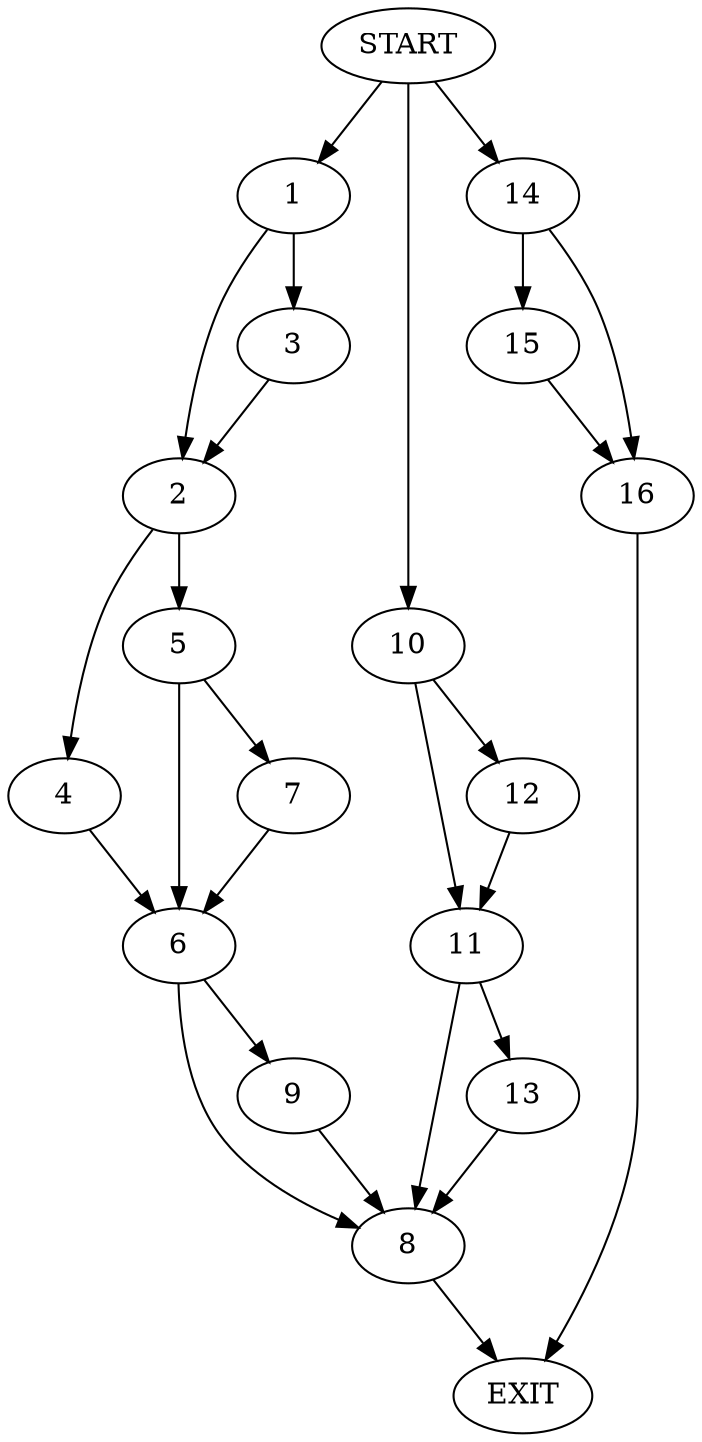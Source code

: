 digraph {
0 [label="START"]
17 [label="EXIT"]
0 -> 1
1 -> 2
1 -> 3
3 -> 2
2 -> 4
2 -> 5
4 -> 6
5 -> 7
5 -> 6
6 -> 8
6 -> 9
7 -> 6
8 -> 17
9 -> 8
0 -> 10
10 -> 11
10 -> 12
12 -> 11
11 -> 8
11 -> 13
13 -> 8
0 -> 14
14 -> 15
14 -> 16
15 -> 16
16 -> 17
}
